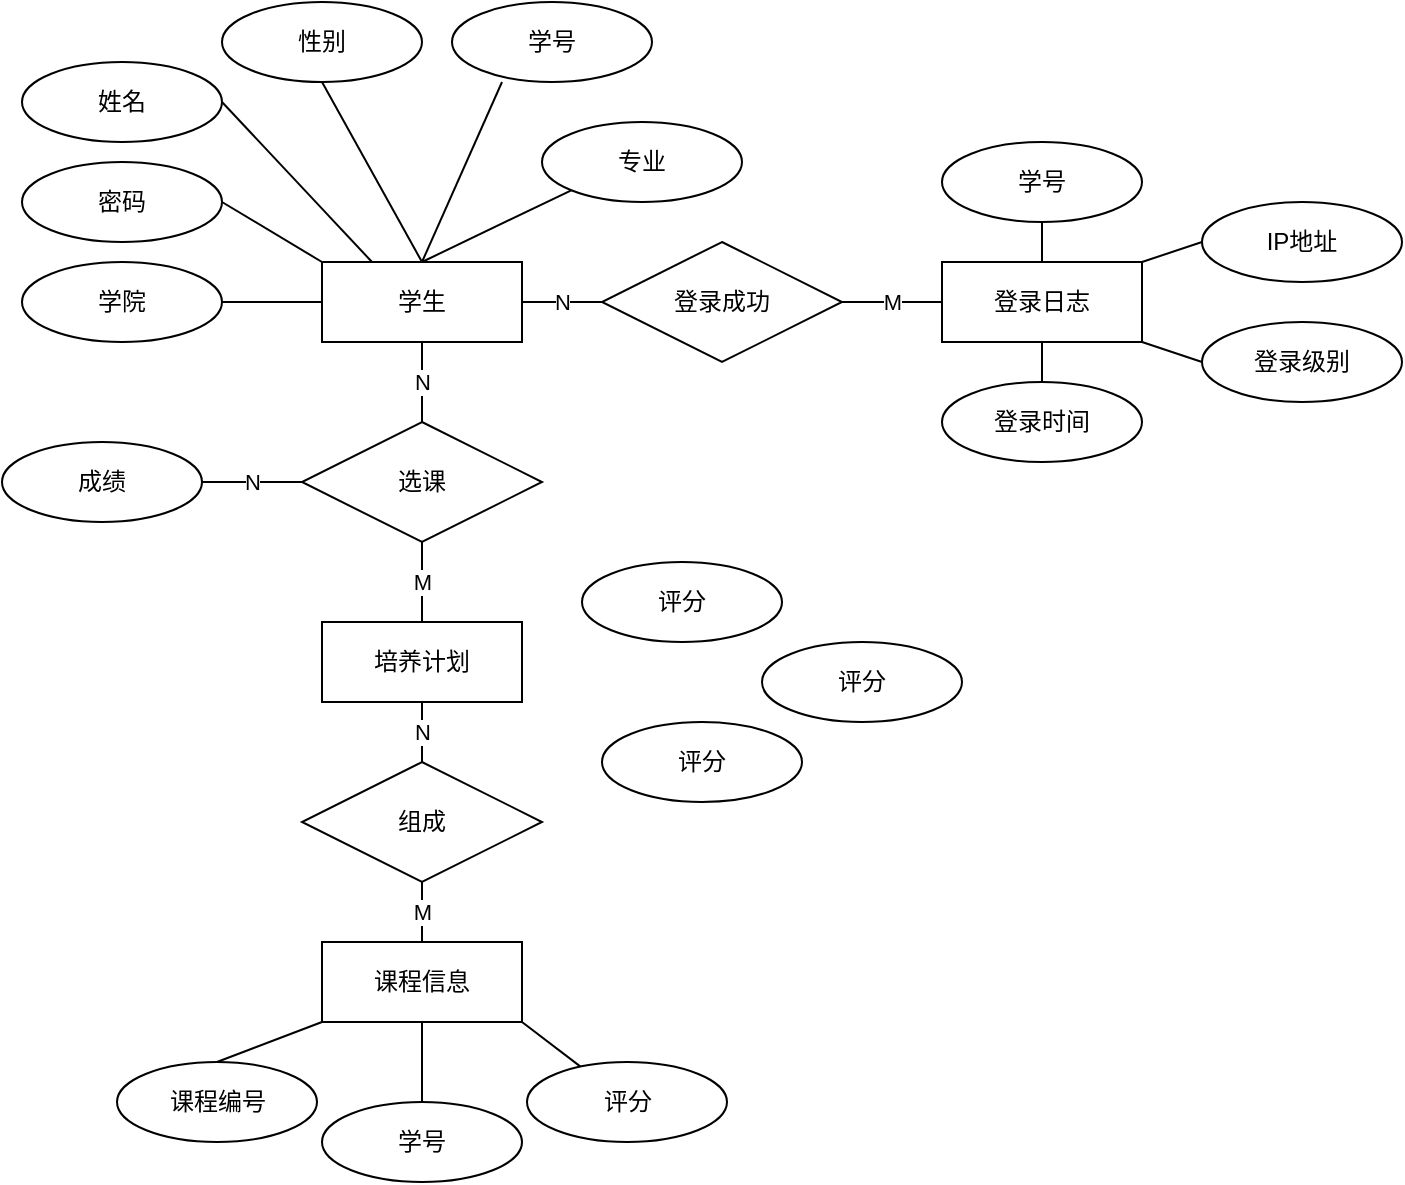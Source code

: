 <mxfile version="14.9.0" type="github">
  <diagram id="vmqsmsesN2qq8Ci02o4d" name="Page-1">
    <mxGraphModel dx="1422" dy="706" grid="1" gridSize="10" guides="1" tooltips="1" connect="1" arrows="1" fold="1" page="1" pageScale="1" pageWidth="850" pageHeight="1100" math="0" shadow="0">
      <root>
        <mxCell id="0" />
        <mxCell id="1" parent="0" />
        <mxCell id="jxDY9_vzpqkCRHFZkc1k-1" value="学号" style="ellipse;whiteSpace=wrap;html=1;align=center;" vertex="1" parent="1">
          <mxGeometry x="285" y="40" width="100" height="40" as="geometry" />
        </mxCell>
        <mxCell id="jxDY9_vzpqkCRHFZkc1k-2" value="专业" style="ellipse;whiteSpace=wrap;html=1;align=center;" vertex="1" parent="1">
          <mxGeometry x="330" y="100" width="100" height="40" as="geometry" />
        </mxCell>
        <mxCell id="jxDY9_vzpqkCRHFZkc1k-3" value="学生" style="whiteSpace=wrap;html=1;align=center;" vertex="1" parent="1">
          <mxGeometry x="220" y="170" width="100" height="40" as="geometry" />
        </mxCell>
        <mxCell id="jxDY9_vzpqkCRHFZkc1k-4" value="性别" style="ellipse;whiteSpace=wrap;html=1;align=center;" vertex="1" parent="1">
          <mxGeometry x="170" y="40" width="100" height="40" as="geometry" />
        </mxCell>
        <mxCell id="jxDY9_vzpqkCRHFZkc1k-5" value="密码" style="ellipse;whiteSpace=wrap;html=1;align=center;" vertex="1" parent="1">
          <mxGeometry x="70" y="120" width="100" height="40" as="geometry" />
        </mxCell>
        <mxCell id="jxDY9_vzpqkCRHFZkc1k-6" value="姓名" style="ellipse;whiteSpace=wrap;html=1;align=center;" vertex="1" parent="1">
          <mxGeometry x="70" y="70" width="100" height="40" as="geometry" />
        </mxCell>
        <mxCell id="jxDY9_vzpqkCRHFZkc1k-7" value="学院" style="ellipse;whiteSpace=wrap;html=1;align=center;" vertex="1" parent="1">
          <mxGeometry x="70" y="170" width="100" height="40" as="geometry" />
        </mxCell>
        <mxCell id="jxDY9_vzpqkCRHFZkc1k-8" value="成绩" style="ellipse;whiteSpace=wrap;html=1;align=center;" vertex="1" parent="1">
          <mxGeometry x="60" y="260" width="100" height="40" as="geometry" />
        </mxCell>
        <mxCell id="jxDY9_vzpqkCRHFZkc1k-9" value="选课" style="shape=rhombus;perimeter=rhombusPerimeter;whiteSpace=wrap;html=1;align=center;" vertex="1" parent="1">
          <mxGeometry x="210" y="250" width="120" height="60" as="geometry" />
        </mxCell>
        <mxCell id="jxDY9_vzpqkCRHFZkc1k-10" value="学号" style="ellipse;whiteSpace=wrap;html=1;align=center;" vertex="1" parent="1">
          <mxGeometry x="530" y="110" width="100" height="40" as="geometry" />
        </mxCell>
        <mxCell id="jxDY9_vzpqkCRHFZkc1k-11" value="培养计划" style="whiteSpace=wrap;html=1;align=center;" vertex="1" parent="1">
          <mxGeometry x="220" y="350" width="100" height="40" as="geometry" />
        </mxCell>
        <mxCell id="jxDY9_vzpqkCRHFZkc1k-13" value="M" style="endArrow=none;html=1;rounded=0;exitX=0.5;exitY=1;exitDx=0;exitDy=0;entryX=0.5;entryY=0;entryDx=0;entryDy=0;" edge="1" parent="1" source="jxDY9_vzpqkCRHFZkc1k-9" target="jxDY9_vzpqkCRHFZkc1k-11">
          <mxGeometry relative="1" as="geometry">
            <mxPoint x="290" y="350" as="sourcePoint" />
            <mxPoint x="450" y="350" as="targetPoint" />
          </mxGeometry>
        </mxCell>
        <mxCell id="jxDY9_vzpqkCRHFZkc1k-15" value="N" style="endArrow=none;html=1;rounded=0;exitX=0.5;exitY=1;exitDx=0;exitDy=0;entryX=0.5;entryY=0;entryDx=0;entryDy=0;" edge="1" parent="1" source="jxDY9_vzpqkCRHFZkc1k-3" target="jxDY9_vzpqkCRHFZkc1k-9">
          <mxGeometry relative="1" as="geometry">
            <mxPoint x="280" y="350" as="sourcePoint" />
            <mxPoint x="280" y="410" as="targetPoint" />
          </mxGeometry>
        </mxCell>
        <mxCell id="jxDY9_vzpqkCRHFZkc1k-16" value="登录日志" style="whiteSpace=wrap;html=1;align=center;" vertex="1" parent="1">
          <mxGeometry x="530" y="170" width="100" height="40" as="geometry" />
        </mxCell>
        <mxCell id="jxDY9_vzpqkCRHFZkc1k-18" value="课程信息" style="whiteSpace=wrap;html=1;align=center;" vertex="1" parent="1">
          <mxGeometry x="220" y="510" width="100" height="40" as="geometry" />
        </mxCell>
        <mxCell id="jxDY9_vzpqkCRHFZkc1k-23" value="组成" style="shape=rhombus;perimeter=rhombusPerimeter;whiteSpace=wrap;html=1;align=center;" vertex="1" parent="1">
          <mxGeometry x="210" y="420" width="120" height="60" as="geometry" />
        </mxCell>
        <mxCell id="jxDY9_vzpqkCRHFZkc1k-24" value="N" style="endArrow=none;html=1;rounded=0;exitX=0.5;exitY=1;exitDx=0;exitDy=0;entryX=0.5;entryY=0;entryDx=0;entryDy=0;" edge="1" parent="1" source="jxDY9_vzpqkCRHFZkc1k-11" target="jxDY9_vzpqkCRHFZkc1k-23">
          <mxGeometry relative="1" as="geometry">
            <mxPoint x="280" y="350" as="sourcePoint" />
            <mxPoint x="280" y="410" as="targetPoint" />
          </mxGeometry>
        </mxCell>
        <mxCell id="jxDY9_vzpqkCRHFZkc1k-26" value="M" style="endArrow=none;html=1;rounded=0;exitX=0.5;exitY=1;exitDx=0;exitDy=0;entryX=0.5;entryY=0;entryDx=0;entryDy=0;" edge="1" parent="1" source="jxDY9_vzpqkCRHFZkc1k-23" target="jxDY9_vzpqkCRHFZkc1k-18">
          <mxGeometry relative="1" as="geometry">
            <mxPoint x="280" y="450" as="sourcePoint" />
            <mxPoint x="280" y="510" as="targetPoint" />
          </mxGeometry>
        </mxCell>
        <mxCell id="jxDY9_vzpqkCRHFZkc1k-28" value="N" style="endArrow=none;html=1;rounded=0;exitX=1;exitY=0.5;exitDx=0;exitDy=0;entryX=0;entryY=0.5;entryDx=0;entryDy=0;" edge="1" parent="1" source="jxDY9_vzpqkCRHFZkc1k-8" target="jxDY9_vzpqkCRHFZkc1k-9">
          <mxGeometry relative="1" as="geometry">
            <mxPoint x="280" y="220" as="sourcePoint" />
            <mxPoint x="280" y="260" as="targetPoint" />
          </mxGeometry>
        </mxCell>
        <mxCell id="jxDY9_vzpqkCRHFZkc1k-31" value="" style="endArrow=none;html=1;rounded=0;entryX=0;entryY=0.5;entryDx=0;entryDy=0;" edge="1" parent="1" target="jxDY9_vzpqkCRHFZkc1k-3">
          <mxGeometry relative="1" as="geometry">
            <mxPoint x="170" y="190" as="sourcePoint" />
            <mxPoint x="330" y="190" as="targetPoint" />
          </mxGeometry>
        </mxCell>
        <mxCell id="jxDY9_vzpqkCRHFZkc1k-32" value="" style="endArrow=none;html=1;rounded=0;entryX=0;entryY=0;entryDx=0;entryDy=0;" edge="1" parent="1" target="jxDY9_vzpqkCRHFZkc1k-3">
          <mxGeometry relative="1" as="geometry">
            <mxPoint x="170" y="140" as="sourcePoint" />
            <mxPoint x="330" y="140" as="targetPoint" />
          </mxGeometry>
        </mxCell>
        <mxCell id="jxDY9_vzpqkCRHFZkc1k-33" value="" style="endArrow=none;html=1;rounded=0;entryX=0.25;entryY=0;entryDx=0;entryDy=0;" edge="1" parent="1" target="jxDY9_vzpqkCRHFZkc1k-3">
          <mxGeometry relative="1" as="geometry">
            <mxPoint x="170" y="90" as="sourcePoint" />
            <mxPoint x="330" y="90" as="targetPoint" />
          </mxGeometry>
        </mxCell>
        <mxCell id="jxDY9_vzpqkCRHFZkc1k-34" value="" style="endArrow=none;html=1;rounded=0;exitX=0.5;exitY=1;exitDx=0;exitDy=0;entryX=0.5;entryY=0;entryDx=0;entryDy=0;" edge="1" parent="1" source="jxDY9_vzpqkCRHFZkc1k-4" target="jxDY9_vzpqkCRHFZkc1k-3">
          <mxGeometry relative="1" as="geometry">
            <mxPoint x="260" y="100" as="sourcePoint" />
            <mxPoint x="420" y="100" as="targetPoint" />
          </mxGeometry>
        </mxCell>
        <mxCell id="jxDY9_vzpqkCRHFZkc1k-35" value="" style="endArrow=none;html=1;rounded=0;entryX=0.5;entryY=0;entryDx=0;entryDy=0;" edge="1" parent="1" target="jxDY9_vzpqkCRHFZkc1k-3">
          <mxGeometry relative="1" as="geometry">
            <mxPoint x="310" y="80" as="sourcePoint" />
            <mxPoint x="540" y="100" as="targetPoint" />
          </mxGeometry>
        </mxCell>
        <mxCell id="jxDY9_vzpqkCRHFZkc1k-36" value="" style="endArrow=none;html=1;rounded=0;exitX=0.5;exitY=0;exitDx=0;exitDy=0;entryX=0;entryY=1;entryDx=0;entryDy=0;" edge="1" parent="1" source="jxDY9_vzpqkCRHFZkc1k-3" target="jxDY9_vzpqkCRHFZkc1k-2">
          <mxGeometry relative="1" as="geometry">
            <mxPoint x="330" y="160" as="sourcePoint" />
            <mxPoint x="490" y="160" as="targetPoint" />
          </mxGeometry>
        </mxCell>
        <mxCell id="jxDY9_vzpqkCRHFZkc1k-37" value="课程编号" style="ellipse;whiteSpace=wrap;html=1;align=center;" vertex="1" parent="1">
          <mxGeometry x="117.5" y="570" width="100" height="40" as="geometry" />
        </mxCell>
        <mxCell id="jxDY9_vzpqkCRHFZkc1k-38" value="学号" style="ellipse;whiteSpace=wrap;html=1;align=center;" vertex="1" parent="1">
          <mxGeometry x="220" y="590" width="100" height="40" as="geometry" />
        </mxCell>
        <mxCell id="jxDY9_vzpqkCRHFZkc1k-39" value="评分" style="ellipse;whiteSpace=wrap;html=1;align=center;" vertex="1" parent="1">
          <mxGeometry x="322.5" y="570" width="100" height="40" as="geometry" />
        </mxCell>
        <mxCell id="jxDY9_vzpqkCRHFZkc1k-40" value="登录成功" style="shape=rhombus;perimeter=rhombusPerimeter;whiteSpace=wrap;html=1;align=center;" vertex="1" parent="1">
          <mxGeometry x="360" y="160" width="120" height="60" as="geometry" />
        </mxCell>
        <mxCell id="jxDY9_vzpqkCRHFZkc1k-43" value="N" style="endArrow=none;html=1;rounded=0;exitX=1;exitY=0.5;exitDx=0;exitDy=0;entryX=0;entryY=0.5;entryDx=0;entryDy=0;" edge="1" parent="1" source="jxDY9_vzpqkCRHFZkc1k-3" target="jxDY9_vzpqkCRHFZkc1k-40">
          <mxGeometry relative="1" as="geometry">
            <mxPoint x="280" y="180" as="sourcePoint" />
            <mxPoint x="355" y="190" as="targetPoint" />
          </mxGeometry>
        </mxCell>
        <mxCell id="jxDY9_vzpqkCRHFZkc1k-44" value="M" style="endArrow=none;html=1;rounded=0;exitX=1;exitY=0.5;exitDx=0;exitDy=0;entryX=0;entryY=0.5;entryDx=0;entryDy=0;" edge="1" parent="1" source="jxDY9_vzpqkCRHFZkc1k-40" target="jxDY9_vzpqkCRHFZkc1k-16">
          <mxGeometry relative="1" as="geometry">
            <mxPoint x="330" y="200" as="sourcePoint" />
            <mxPoint x="370" y="200" as="targetPoint" />
          </mxGeometry>
        </mxCell>
        <mxCell id="jxDY9_vzpqkCRHFZkc1k-46" value="登录时间" style="ellipse;whiteSpace=wrap;html=1;align=center;" vertex="1" parent="1">
          <mxGeometry x="530" y="230" width="100" height="40" as="geometry" />
        </mxCell>
        <mxCell id="jxDY9_vzpqkCRHFZkc1k-47" value="登录级别" style="ellipse;whiteSpace=wrap;html=1;align=center;" vertex="1" parent="1">
          <mxGeometry x="660" y="200" width="100" height="40" as="geometry" />
        </mxCell>
        <mxCell id="jxDY9_vzpqkCRHFZkc1k-48" value="IP地址" style="ellipse;whiteSpace=wrap;html=1;align=center;" vertex="1" parent="1">
          <mxGeometry x="660" y="140" width="100" height="40" as="geometry" />
        </mxCell>
        <mxCell id="jxDY9_vzpqkCRHFZkc1k-50" value="" style="endArrow=none;html=1;rounded=0;exitX=0.5;exitY=0;exitDx=0;exitDy=0;entryX=0.5;entryY=1;entryDx=0;entryDy=0;" edge="1" parent="1" source="jxDY9_vzpqkCRHFZkc1k-16" target="jxDY9_vzpqkCRHFZkc1k-10">
          <mxGeometry relative="1" as="geometry">
            <mxPoint x="280" y="180" as="sourcePoint" />
            <mxPoint x="354.645" y="144.142" as="targetPoint" />
          </mxGeometry>
        </mxCell>
        <mxCell id="jxDY9_vzpqkCRHFZkc1k-53" value="" style="endArrow=none;html=1;rounded=0;exitX=1;exitY=0;exitDx=0;exitDy=0;entryX=0;entryY=0.5;entryDx=0;entryDy=0;exitPerimeter=0;" edge="1" parent="1" source="jxDY9_vzpqkCRHFZkc1k-16" target="jxDY9_vzpqkCRHFZkc1k-48">
          <mxGeometry relative="1" as="geometry">
            <mxPoint x="600" y="190" as="sourcePoint" />
            <mxPoint x="600" y="150" as="targetPoint" />
          </mxGeometry>
        </mxCell>
        <mxCell id="jxDY9_vzpqkCRHFZkc1k-54" value="" style="endArrow=none;html=1;rounded=0;exitX=0;exitY=0.5;exitDx=0;exitDy=0;entryX=1;entryY=1;entryDx=0;entryDy=0;" edge="1" parent="1" source="jxDY9_vzpqkCRHFZkc1k-47" target="jxDY9_vzpqkCRHFZkc1k-16">
          <mxGeometry relative="1" as="geometry">
            <mxPoint x="610" y="200" as="sourcePoint" />
            <mxPoint x="610" y="160" as="targetPoint" />
          </mxGeometry>
        </mxCell>
        <mxCell id="jxDY9_vzpqkCRHFZkc1k-55" value="" style="endArrow=none;html=1;rounded=0;exitX=0.5;exitY=0;exitDx=0;exitDy=0;entryX=0.5;entryY=1;entryDx=0;entryDy=0;" edge="1" parent="1" source="jxDY9_vzpqkCRHFZkc1k-46" target="jxDY9_vzpqkCRHFZkc1k-16">
          <mxGeometry relative="1" as="geometry">
            <mxPoint x="620" y="210" as="sourcePoint" />
            <mxPoint x="620" y="170" as="targetPoint" />
          </mxGeometry>
        </mxCell>
        <mxCell id="jxDY9_vzpqkCRHFZkc1k-56" value="评分" style="ellipse;whiteSpace=wrap;html=1;align=center;" vertex="1" parent="1">
          <mxGeometry x="350" y="320" width="100" height="40" as="geometry" />
        </mxCell>
        <mxCell id="jxDY9_vzpqkCRHFZkc1k-57" value="评分" style="ellipse;whiteSpace=wrap;html=1;align=center;" vertex="1" parent="1">
          <mxGeometry x="440" y="360" width="100" height="40" as="geometry" />
        </mxCell>
        <mxCell id="jxDY9_vzpqkCRHFZkc1k-58" value="评分" style="ellipse;whiteSpace=wrap;html=1;align=center;" vertex="1" parent="1">
          <mxGeometry x="360" y="400" width="100" height="40" as="geometry" />
        </mxCell>
        <mxCell id="jxDY9_vzpqkCRHFZkc1k-59" value="" style="endArrow=none;html=1;rounded=0;entryX=0.5;entryY=0;entryDx=0;entryDy=0;" edge="1" parent="1" target="jxDY9_vzpqkCRHFZkc1k-37">
          <mxGeometry relative="1" as="geometry">
            <mxPoint x="220" y="550" as="sourcePoint" />
            <mxPoint x="230" y="200" as="targetPoint" />
          </mxGeometry>
        </mxCell>
        <mxCell id="jxDY9_vzpqkCRHFZkc1k-60" value="" style="endArrow=none;html=1;rounded=0;entryX=0.5;entryY=0;entryDx=0;entryDy=0;exitX=0.5;exitY=1;exitDx=0;exitDy=0;" edge="1" parent="1" source="jxDY9_vzpqkCRHFZkc1k-18" target="jxDY9_vzpqkCRHFZkc1k-38">
          <mxGeometry relative="1" as="geometry">
            <mxPoint x="230" y="560" as="sourcePoint" />
            <mxPoint x="180" y="600" as="targetPoint" />
          </mxGeometry>
        </mxCell>
        <mxCell id="jxDY9_vzpqkCRHFZkc1k-61" value="" style="endArrow=none;html=1;rounded=0;" edge="1" parent="1" target="jxDY9_vzpqkCRHFZkc1k-39">
          <mxGeometry relative="1" as="geometry">
            <mxPoint x="320" y="550" as="sourcePoint" />
            <mxPoint x="190" y="610" as="targetPoint" />
          </mxGeometry>
        </mxCell>
      </root>
    </mxGraphModel>
  </diagram>
</mxfile>
